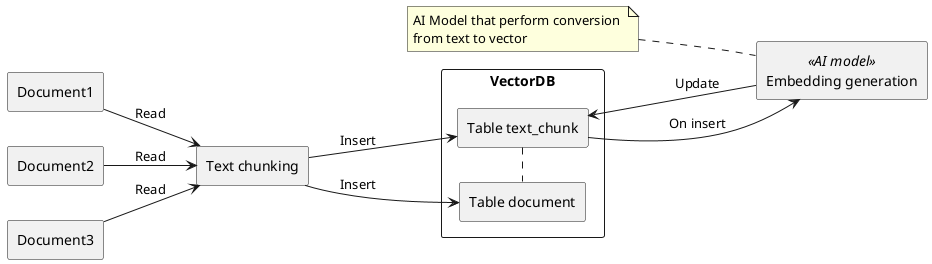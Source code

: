 @startuml

left to right direction


' Define the outer rectangle with alias AlloyDB
rectangle "Text chunking" as TC
rectangle "Embedding generation" as EG <<AI model>>
rectangle VectorDB {
  ' Define the nested rectangles
  rectangle "Table text_chunk" as TTC
  rectangle "Table document" as TD
}

' Define the standalone rectangles for Documents
rectangle Document1 as D1
rectangle Document2 as D2
rectangle Document3 as D3

' Define the relationships
D1 --> TC : Read
D2 --> TC : Read
D3 --> TC : Read
TC --> TTC : Insert
TC --> TD : Insert
TTC .right. TD
TTC --> EG : On insert
EG --> TTC : Update
note left of EG
  AI Model that perform conversion 
  from text to vector
end note

' Label the outer rectangle


@enduml
